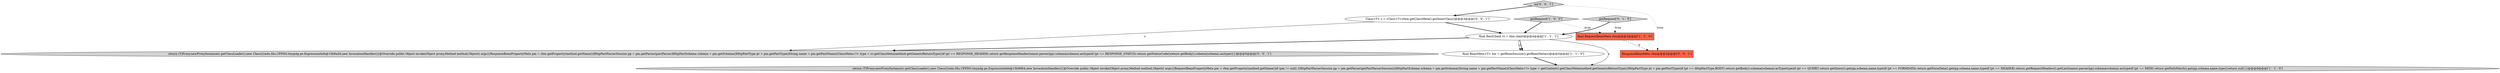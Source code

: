 digraph {
0 [style = filled, label = "getRequest['1', '0', '0']", fillcolor = lightgray, shape = diamond image = "AAA0AAABBB1BBB"];
2 [style = filled, label = "final BeanMeta<T> bm = getBeanSession().getBeanMeta(c)@@@5@@@['1', '1', '0']", fillcolor = white, shape = ellipse image = "AAA0AAABBB1BBB"];
5 [style = filled, label = "getRequest['0', '1', '0']", fillcolor = lightgray, shape = diamond image = "AAA0AAABBB2BBB"];
1 [style = filled, label = "return (T)Proxy.newProxyInstance(c.getClassLoader(),new Class((((edu.fdu.CPPDG.tinypdg.pe.ExpressionInfo@15b9964,new InvocationHandler(){@Override public Object invoke(Object proxy,Method method,Object(( args){RequestBeanPropertyMeta pm = rbm.getProperty(method.getName())if (pm != null) {HttpPartParserSession pp = pm.getParser(getPartParserSession())HttpPartSchema schema = pm.getSchema()String name = pm.getPartName()ClassMeta<?> type = getContext().getClassMeta(method.getGenericReturnType())HttpPartType pt = pm.getPartType()if (pt == HttpPartType.BODY) return getBody().schema(schema).asType(type)if (pt == QUERY) return getQuery().get(pp,schema,name,type)if (pt == FORMDATA) return getFormData().get(pp,schema,name,type)if (pt == HEADER) return getRequestHeaders().getLast(name).parser(pp).schema(schema).as(type)if (pt == PATH) return getPathMatch().get(pp,schema,name,type)}return null}})@@@6@@@['1', '1', '0']", fillcolor = lightgray, shape = ellipse image = "AAA0AAABBB1BBB"];
3 [style = filled, label = "final RequestBeanMeta rbm@@@2@@@['1', '1', '0']", fillcolor = tomato, shape = box image = "AAA0AAABBB1BBB"];
6 [style = filled, label = "return (T)Proxy.newProxyInstance(c.getClassLoader(),new Class((((edu.fdu.CPPDG.tinypdg.pe.ExpressionInfo@15b9a26,new InvocationHandler(){@Override public Object invoke(Object proxy,Method method,Object(( args){ResponseBeanPropertyMeta pm = rbm.getProperty(method.getName())HttpPartParserSession pp = pm.getParser(partParser)HttpPartSchema schema = pm.getSchema()HttpPartType pt = pm.getPartType()String name = pm.getPartName()ClassMeta<?> type = rc.getClassMeta(method.getGenericReturnType())if (pt == RESPONSE_HEADER) return getResponseHeader(name).parser(pp).schema(schema).as(type)if (pt == RESPONSE_STATUS) return getStatusCode()return getBody().schema(schema).as(type)}})@@@5@@@['0', '0', '1']", fillcolor = lightgray, shape = ellipse image = "AAA0AAABBB3BBB"];
7 [style = filled, label = "Class<T> c = (Class<T>)rbm.getClassMeta().getInnerClass()@@@3@@@['0', '0', '1']", fillcolor = white, shape = ellipse image = "AAA0AAABBB3BBB"];
4 [style = filled, label = "final RestClient rc = this.client@@@4@@@['1', '1', '1']", fillcolor = white, shape = ellipse image = "AAA0AAABBB1BBB"];
8 [style = filled, label = "as['0', '0', '1']", fillcolor = lightgray, shape = diamond image = "AAA0AAABBB3BBB"];
9 [style = filled, label = "ResponseBeanMeta rbm@@@2@@@['0', '0', '1']", fillcolor = tomato, shape = box image = "AAA0AAABBB3BBB"];
8->7 [style = bold, label=""];
4->6 [style = bold, label=""];
0->3 [style = dotted, label="true"];
7->6 [style = solid, label="c"];
0->4 [style = bold, label=""];
4->2 [style = solid, label="c"];
7->4 [style = bold, label=""];
2->1 [style = bold, label=""];
4->1 [style = solid, label="c"];
3->9 [style = dashed, label="0"];
5->4 [style = bold, label=""];
4->2 [style = bold, label=""];
5->3 [style = dotted, label="true"];
8->9 [style = dotted, label="true"];
}
